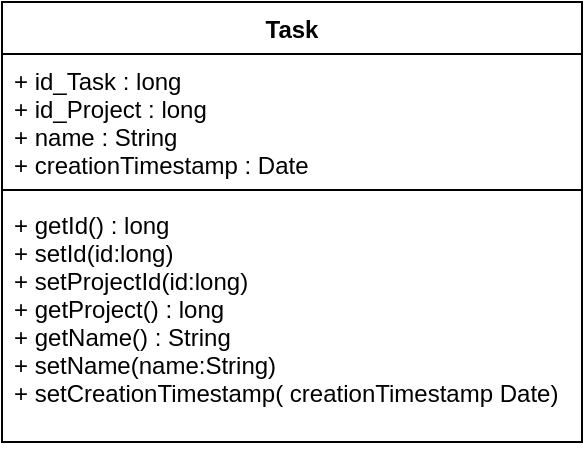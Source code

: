 <mxfile version="20.5.3" type="github">
  <diagram id="yHTEPfWe6cZI21B-fk4s" name="Page-1">
    <mxGraphModel dx="1422" dy="762" grid="1" gridSize="10" guides="1" tooltips="1" connect="1" arrows="1" fold="1" page="1" pageScale="1" pageWidth="1654" pageHeight="1169" math="0" shadow="0">
      <root>
        <mxCell id="0" />
        <mxCell id="1" parent="0" />
        <mxCell id="TyB8VzVW9zDiWYIF4AvZ-1" value="Task" style="swimlane;fontStyle=1;align=center;verticalAlign=top;childLayout=stackLayout;horizontal=1;startSize=26;horizontalStack=0;resizeParent=1;resizeParentMax=0;resizeLast=0;collapsible=1;marginBottom=0;" vertex="1" parent="1">
          <mxGeometry x="580" y="130" width="290" height="220" as="geometry" />
        </mxCell>
        <mxCell id="TyB8VzVW9zDiWYIF4AvZ-2" value="+ id_Task : long&#xa;+ id_Project : long&#xa;+ name : String&#xa;+ creationTimestamp : Date" style="text;strokeColor=none;fillColor=none;align=left;verticalAlign=top;spacingLeft=4;spacingRight=4;overflow=hidden;rotatable=0;points=[[0,0.5],[1,0.5]];portConstraint=eastwest;" vertex="1" parent="TyB8VzVW9zDiWYIF4AvZ-1">
          <mxGeometry y="26" width="290" height="64" as="geometry" />
        </mxCell>
        <mxCell id="TyB8VzVW9zDiWYIF4AvZ-3" value="" style="line;strokeWidth=1;fillColor=none;align=left;verticalAlign=middle;spacingTop=-1;spacingLeft=3;spacingRight=3;rotatable=0;labelPosition=right;points=[];portConstraint=eastwest;strokeColor=inherit;" vertex="1" parent="TyB8VzVW9zDiWYIF4AvZ-1">
          <mxGeometry y="90" width="290" height="8" as="geometry" />
        </mxCell>
        <mxCell id="TyB8VzVW9zDiWYIF4AvZ-4" value="+ getId() : long&#xa;+ setId(id:long)&#xa;+ setProjectId(id:long)&#xa;+ getProject() : long&#xa;+ getName() : String&#xa;+ setName(name:String)&#xa;+ setCreationTimestamp( creationTimestamp Date)" style="text;strokeColor=none;fillColor=none;align=left;verticalAlign=top;spacingLeft=4;spacingRight=4;overflow=hidden;rotatable=0;points=[[0,0.5],[1,0.5]];portConstraint=eastwest;" vertex="1" parent="TyB8VzVW9zDiWYIF4AvZ-1">
          <mxGeometry y="98" width="290" height="122" as="geometry" />
        </mxCell>
      </root>
    </mxGraphModel>
  </diagram>
</mxfile>
